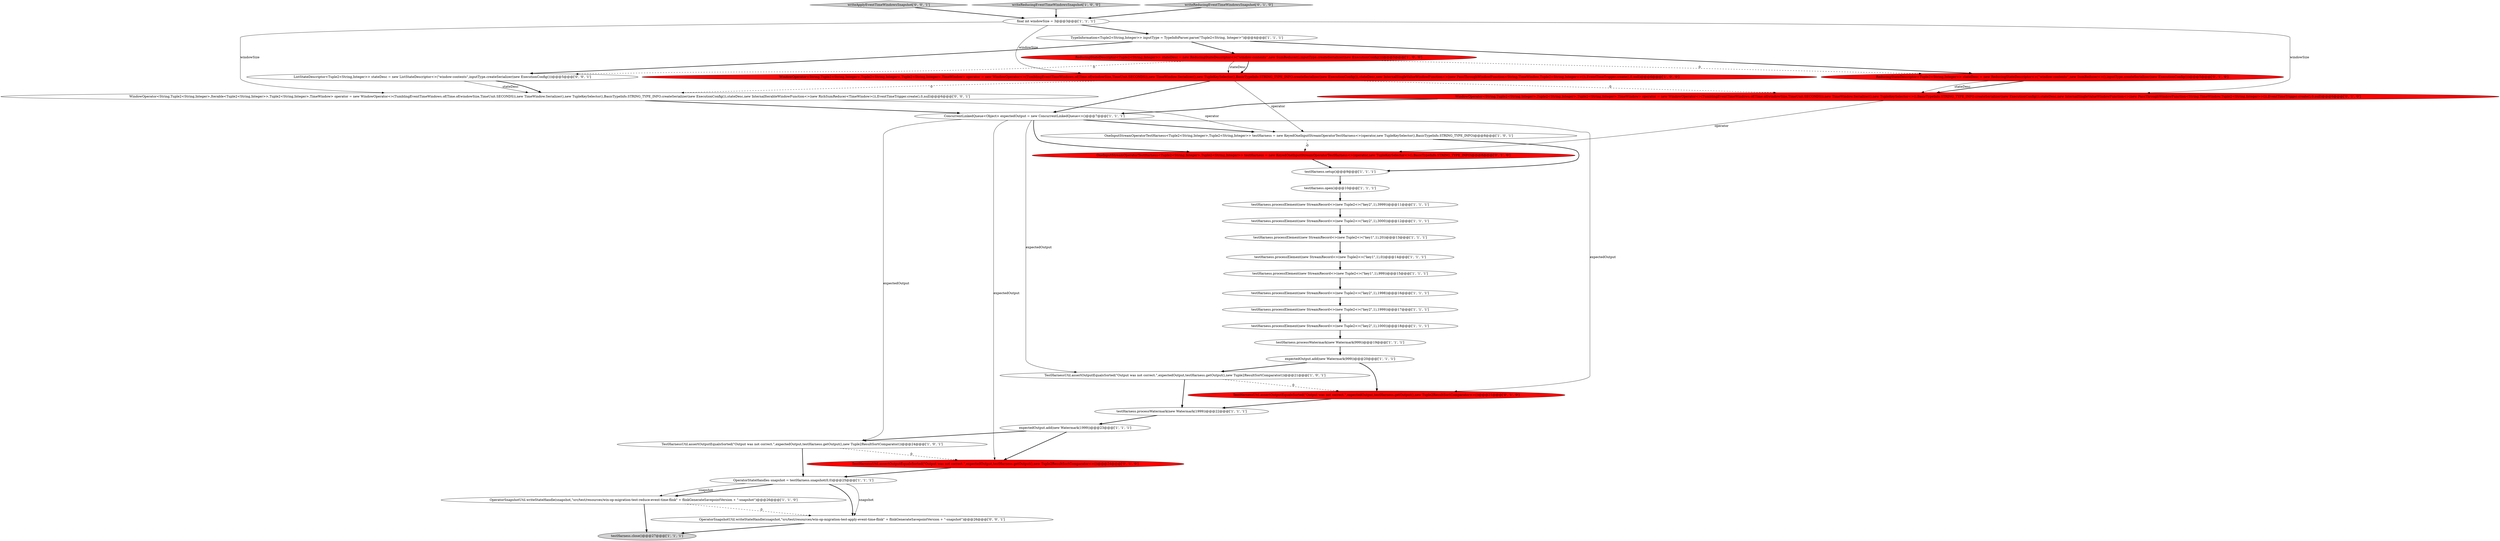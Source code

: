 digraph {
14 [style = filled, label = "testHarness.processElement(new StreamRecord<>(new Tuple2<>(\"key1\",1),999))@@@15@@@['1', '1', '1']", fillcolor = white, shape = ellipse image = "AAA0AAABBB1BBB"];
27 [style = filled, label = "ReducingStateDescriptor<Tuple2<String,Integer>> stateDesc = new ReducingStateDescriptor<>(\"window-contents\",new SumReducer<>(),inputType.createSerializer(new ExecutionConfig()))@@@5@@@['0', '1', '0']", fillcolor = red, shape = ellipse image = "AAA1AAABBB2BBB"];
25 [style = filled, label = "expectedOutput.add(new Watermark(1999))@@@23@@@['1', '1', '1']", fillcolor = white, shape = ellipse image = "AAA0AAABBB1BBB"];
3 [style = filled, label = "ConcurrentLinkedQueue<Object> expectedOutput = new ConcurrentLinkedQueue<>()@@@7@@@['1', '1', '1']", fillcolor = white, shape = ellipse image = "AAA0AAABBB1BBB"];
1 [style = filled, label = "testHarness.processWatermark(new Watermark(999))@@@19@@@['1', '1', '1']", fillcolor = white, shape = ellipse image = "AAA0AAABBB1BBB"];
35 [style = filled, label = "OperatorSnapshotUtil.writeStateHandle(snapshot,\"src/test/resources/win-op-migration-test-apply-event-time-flink\" + flinkGenerateSavepointVersion + \"-snapshot\")@@@26@@@['0', '0', '1']", fillcolor = white, shape = ellipse image = "AAA0AAABBB3BBB"];
31 [style = filled, label = "OneInputStreamOperatorTestHarness<Tuple2<String,Integer>,Tuple2<String,Integer>> testHarness = new KeyedOneInputStreamOperatorTestHarness<>(operator,new TupleKeySelector<>(),BasicTypeInfo.STRING_TYPE_INFO)@@@8@@@['0', '1', '0']", fillcolor = red, shape = ellipse image = "AAA1AAABBB2BBB"];
34 [style = filled, label = "writeApplyEventTimeWindowsSnapshot['0', '0', '1']", fillcolor = lightgray, shape = diamond image = "AAA0AAABBB3BBB"];
24 [style = filled, label = "writeReducingEventTimeWindowsSnapshot['1', '0', '0']", fillcolor = lightgray, shape = diamond image = "AAA0AAABBB1BBB"];
10 [style = filled, label = "testHarness.processElement(new StreamRecord<>(new Tuple2<>(\"key1\",1),20))@@@13@@@['1', '1', '1']", fillcolor = white, shape = ellipse image = "AAA0AAABBB1BBB"];
7 [style = filled, label = "TestHarnessUtil.assertOutputEqualsSorted(\"Output was not correct.\",expectedOutput,testHarness.getOutput(),new Tuple2ResultSortComparator())@@@21@@@['1', '0', '1']", fillcolor = white, shape = ellipse image = "AAA0AAABBB1BBB"];
12 [style = filled, label = "final int windowSize = 3@@@3@@@['1', '1', '1']", fillcolor = white, shape = ellipse image = "AAA0AAABBB1BBB"];
30 [style = filled, label = "TestHarnessUtil.assertOutputEqualsSorted(\"Output was not correct.\",expectedOutput,testHarness.getOutput(),new Tuple2ResultSortComparator<>())@@@24@@@['0', '1', '0']", fillcolor = red, shape = ellipse image = "AAA1AAABBB2BBB"];
19 [style = filled, label = "testHarness.processElement(new StreamRecord<>(new Tuple2<>(\"key2\",1),1000))@@@18@@@['1', '1', '1']", fillcolor = white, shape = ellipse image = "AAA0AAABBB1BBB"];
5 [style = filled, label = "TypeInformation<Tuple2<String,Integer>> inputType = TypeInfoParser.parse(\"Tuple2<String, Integer>\")@@@4@@@['1', '1', '1']", fillcolor = white, shape = ellipse image = "AAA0AAABBB1BBB"];
33 [style = filled, label = "WindowOperator<String,Tuple2<String,Integer>,Iterable<Tuple2<String,Integer>>,Tuple2<String,Integer>,TimeWindow> operator = new WindowOperator<>(TumblingEventTimeWindows.of(Time.of(windowSize,TimeUnit.SECONDS)),new TimeWindow.Serializer(),new TupleKeySelector(),BasicTypeInfo.STRING_TYPE_INFO.createSerializer(new ExecutionConfig()),stateDesc,new InternalIterableWindowFunction<>(new RichSumReducer<TimeWindow>()),EventTimeTrigger.create(),0,null)@@@6@@@['0', '0', '1']", fillcolor = white, shape = ellipse image = "AAA0AAABBB3BBB"];
22 [style = filled, label = "expectedOutput.add(new Watermark(999))@@@20@@@['1', '1', '1']", fillcolor = white, shape = ellipse image = "AAA0AAABBB1BBB"];
8 [style = filled, label = "OperatorSnapshotUtil.writeStateHandle(snapshot,\"src/test/resources/win-op-migration-test-reduce-event-time-flink\" + flinkGenerateSavepointVersion + \"-snapshot\")@@@26@@@['1', '1', '0']", fillcolor = white, shape = ellipse image = "AAA0AAABBB1BBB"];
0 [style = filled, label = "testHarness.processElement(new StreamRecord<>(new Tuple2<>(\"key2\",1),3000))@@@12@@@['1', '1', '1']", fillcolor = white, shape = ellipse image = "AAA0AAABBB1BBB"];
20 [style = filled, label = "OneInputStreamOperatorTestHarness<Tuple2<String,Integer>,Tuple2<String,Integer>> testHarness = new KeyedOneInputStreamOperatorTestHarness<>(operator,new TupleKeySelector(),BasicTypeInfo.STRING_TYPE_INFO)@@@8@@@['1', '0', '1']", fillcolor = white, shape = ellipse image = "AAA0AAABBB1BBB"];
18 [style = filled, label = "TestHarnessUtil.assertOutputEqualsSorted(\"Output was not correct.\",expectedOutput,testHarness.getOutput(),new Tuple2ResultSortComparator())@@@24@@@['1', '0', '1']", fillcolor = white, shape = ellipse image = "AAA0AAABBB1BBB"];
2 [style = filled, label = "testHarness.processElement(new StreamRecord<>(new Tuple2<>(\"key2\",1),3999))@@@11@@@['1', '1', '1']", fillcolor = white, shape = ellipse image = "AAA0AAABBB1BBB"];
6 [style = filled, label = "testHarness.close()@@@27@@@['1', '1', '1']", fillcolor = lightgray, shape = ellipse image = "AAA0AAABBB1BBB"];
29 [style = filled, label = "TestHarnessUtil.assertOutputEqualsSorted(\"Output was not correct.\",expectedOutput,testHarness.getOutput(),new Tuple2ResultSortComparator<>())@@@21@@@['0', '1', '0']", fillcolor = red, shape = ellipse image = "AAA1AAABBB2BBB"];
9 [style = filled, label = "testHarness.processElement(new StreamRecord<>(new Tuple2<>(\"key1\",1),0))@@@14@@@['1', '1', '1']", fillcolor = white, shape = ellipse image = "AAA0AAABBB1BBB"];
23 [style = filled, label = "testHarness.processWatermark(new Watermark(1999))@@@22@@@['1', '1', '1']", fillcolor = white, shape = ellipse image = "AAA0AAABBB1BBB"];
15 [style = filled, label = "testHarness.processElement(new StreamRecord<>(new Tuple2<>(\"key2\",1),1998))@@@16@@@['1', '1', '1']", fillcolor = white, shape = ellipse image = "AAA0AAABBB1BBB"];
4 [style = filled, label = "testHarness.open()@@@10@@@['1', '1', '1']", fillcolor = white, shape = ellipse image = "AAA0AAABBB1BBB"];
26 [style = filled, label = "writeReducingEventTimeWindowsSnapshot['0', '1', '0']", fillcolor = lightgray, shape = diamond image = "AAA0AAABBB2BBB"];
21 [style = filled, label = "ReducingStateDescriptor<Tuple2<String,Integer>> stateDesc = new ReducingStateDescriptor<>(\"window-contents\",new SumReducer(),inputType.createSerializer(new ExecutionConfig()))@@@5@@@['1', '0', '0']", fillcolor = red, shape = ellipse image = "AAA1AAABBB1BBB"];
28 [style = filled, label = "WindowOperator<String,Tuple2<String,Integer>,Tuple2<String,Integer>,Tuple2<String,Integer>,TimeWindow> operator = new WindowOperator<>(TumblingEventTimeWindows.of(Time.of(windowSize,TimeUnit.SECONDS)),new TimeWindow.Serializer(),new TupleKeySelector<>(),BasicTypeInfo.STRING_TYPE_INFO.createSerializer(new ExecutionConfig()),stateDesc,new InternalSingleValueWindowFunction<>(new PassThroughWindowFunction<String,TimeWindow,Tuple2<String,Integer>>()),EventTimeTrigger.create(),0,null)@@@6@@@['0', '1', '0']", fillcolor = red, shape = ellipse image = "AAA1AAABBB2BBB"];
16 [style = filled, label = "testHarness.processElement(new StreamRecord<>(new Tuple2<>(\"key2\",1),1999))@@@17@@@['1', '1', '1']", fillcolor = white, shape = ellipse image = "AAA0AAABBB1BBB"];
13 [style = filled, label = "WindowOperator<String,Tuple2<String,Integer>,Tuple2<String,Integer>,Tuple2<String,Integer>,TimeWindow> operator = new WindowOperator<>(TumblingEventTimeWindows.of(Time.of(windowSize,TimeUnit.SECONDS)),new TimeWindow.Serializer(),new TupleKeySelector(),BasicTypeInfo.STRING_TYPE_INFO.createSerializer(new ExecutionConfig()),stateDesc,new InternalSingleValueWindowFunction<>(new PassThroughWindowFunction<String,TimeWindow,Tuple2<String,Integer>>()),EventTimeTrigger.create(),0,null)@@@6@@@['1', '0', '0']", fillcolor = red, shape = ellipse image = "AAA1AAABBB1BBB"];
32 [style = filled, label = "ListStateDescriptor<Tuple2<String,Integer>> stateDesc = new ListStateDescriptor<>(\"window-contents\",inputType.createSerializer(new ExecutionConfig()))@@@5@@@['0', '0', '1']", fillcolor = white, shape = ellipse image = "AAA0AAABBB3BBB"];
11 [style = filled, label = "testHarness.setup()@@@9@@@['1', '1', '1']", fillcolor = white, shape = ellipse image = "AAA0AAABBB1BBB"];
17 [style = filled, label = "OperatorStateHandles snapshot = testHarness.snapshot(0,0)@@@25@@@['1', '1', '1']", fillcolor = white, shape = ellipse image = "AAA0AAABBB1BBB"];
17->8 [style = bold, label=""];
28->31 [style = solid, label="operator"];
23->25 [style = bold, label=""];
24->12 [style = bold, label=""];
30->17 [style = bold, label=""];
3->7 [style = solid, label="expectedOutput"];
12->5 [style = bold, label=""];
33->3 [style = bold, label=""];
17->35 [style = solid, label="snapshot"];
21->27 [style = dashed, label="0"];
35->6 [style = bold, label=""];
18->30 [style = dashed, label="0"];
3->31 [style = bold, label=""];
33->20 [style = solid, label="operator"];
25->30 [style = bold, label=""];
21->13 [style = solid, label="stateDesc"];
27->28 [style = bold, label=""];
3->18 [style = solid, label="expectedOutput"];
11->4 [style = bold, label=""];
20->31 [style = dashed, label="0"];
8->35 [style = dashed, label="0"];
25->18 [style = bold, label=""];
22->29 [style = bold, label=""];
18->17 [style = bold, label=""];
8->6 [style = bold, label=""];
32->33 [style = solid, label="stateDesc"];
4->2 [style = bold, label=""];
29->23 [style = bold, label=""];
16->19 [style = bold, label=""];
15->16 [style = bold, label=""];
34->12 [style = bold, label=""];
22->7 [style = bold, label=""];
31->11 [style = bold, label=""];
32->33 [style = bold, label=""];
12->28 [style = solid, label="windowSize"];
21->32 [style = dashed, label="0"];
3->30 [style = solid, label="expectedOutput"];
1->22 [style = bold, label=""];
5->32 [style = bold, label=""];
5->21 [style = bold, label=""];
13->28 [style = dashed, label="0"];
19->1 [style = bold, label=""];
26->12 [style = bold, label=""];
0->10 [style = bold, label=""];
3->20 [style = bold, label=""];
2->0 [style = bold, label=""];
13->3 [style = bold, label=""];
17->8 [style = solid, label="snapshot"];
7->23 [style = bold, label=""];
12->13 [style = solid, label="windowSize"];
9->14 [style = bold, label=""];
13->33 [style = dashed, label="0"];
13->20 [style = solid, label="operator"];
3->29 [style = solid, label="expectedOutput"];
14->15 [style = bold, label=""];
10->9 [style = bold, label=""];
7->29 [style = dashed, label="0"];
28->3 [style = bold, label=""];
5->27 [style = bold, label=""];
27->28 [style = solid, label="stateDesc"];
12->33 [style = solid, label="windowSize"];
21->13 [style = bold, label=""];
20->11 [style = bold, label=""];
17->35 [style = bold, label=""];
}
